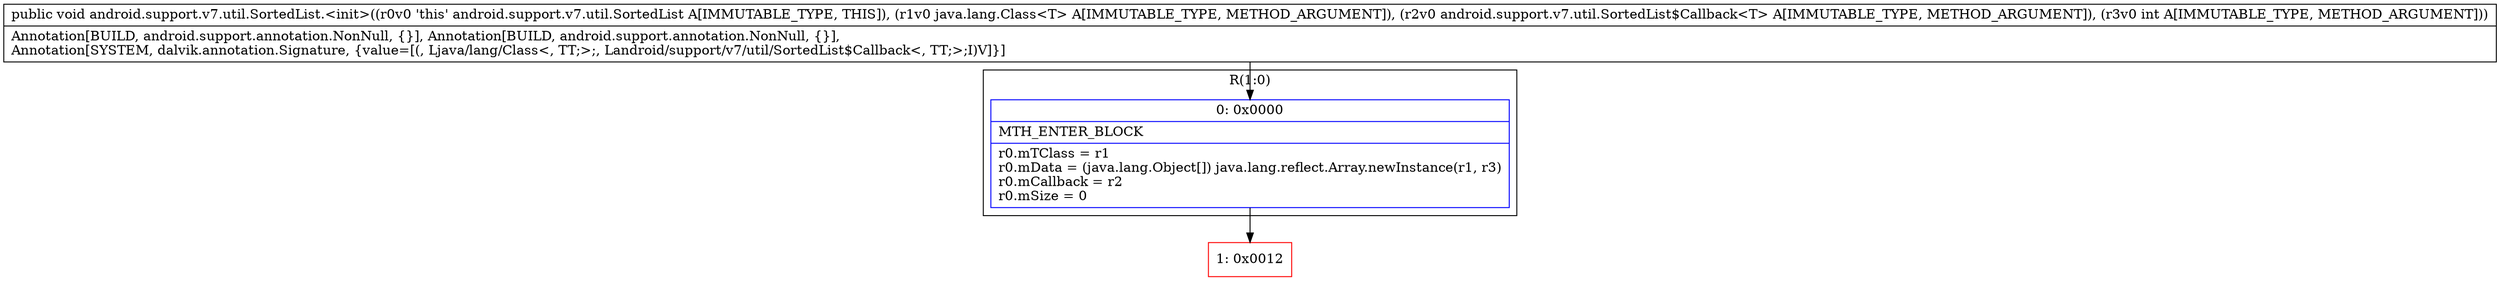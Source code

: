 digraph "CFG forandroid.support.v7.util.SortedList.\<init\>(Ljava\/lang\/Class;Landroid\/support\/v7\/util\/SortedList$Callback;I)V" {
subgraph cluster_Region_1675055307 {
label = "R(1:0)";
node [shape=record,color=blue];
Node_0 [shape=record,label="{0\:\ 0x0000|MTH_ENTER_BLOCK\l|r0.mTClass = r1\lr0.mData = (java.lang.Object[]) java.lang.reflect.Array.newInstance(r1, r3)\lr0.mCallback = r2\lr0.mSize = 0\l}"];
}
Node_1 [shape=record,color=red,label="{1\:\ 0x0012}"];
MethodNode[shape=record,label="{public void android.support.v7.util.SortedList.\<init\>((r0v0 'this' android.support.v7.util.SortedList A[IMMUTABLE_TYPE, THIS]), (r1v0 java.lang.Class\<T\> A[IMMUTABLE_TYPE, METHOD_ARGUMENT]), (r2v0 android.support.v7.util.SortedList$Callback\<T\> A[IMMUTABLE_TYPE, METHOD_ARGUMENT]), (r3v0 int A[IMMUTABLE_TYPE, METHOD_ARGUMENT]))  | Annotation[BUILD, android.support.annotation.NonNull, \{\}], Annotation[BUILD, android.support.annotation.NonNull, \{\}], \lAnnotation[SYSTEM, dalvik.annotation.Signature, \{value=[(, Ljava\/lang\/Class\<, TT;\>;, Landroid\/support\/v7\/util\/SortedList$Callback\<, TT;\>;I)V]\}]\l}"];
MethodNode -> Node_0;
Node_0 -> Node_1;
}

